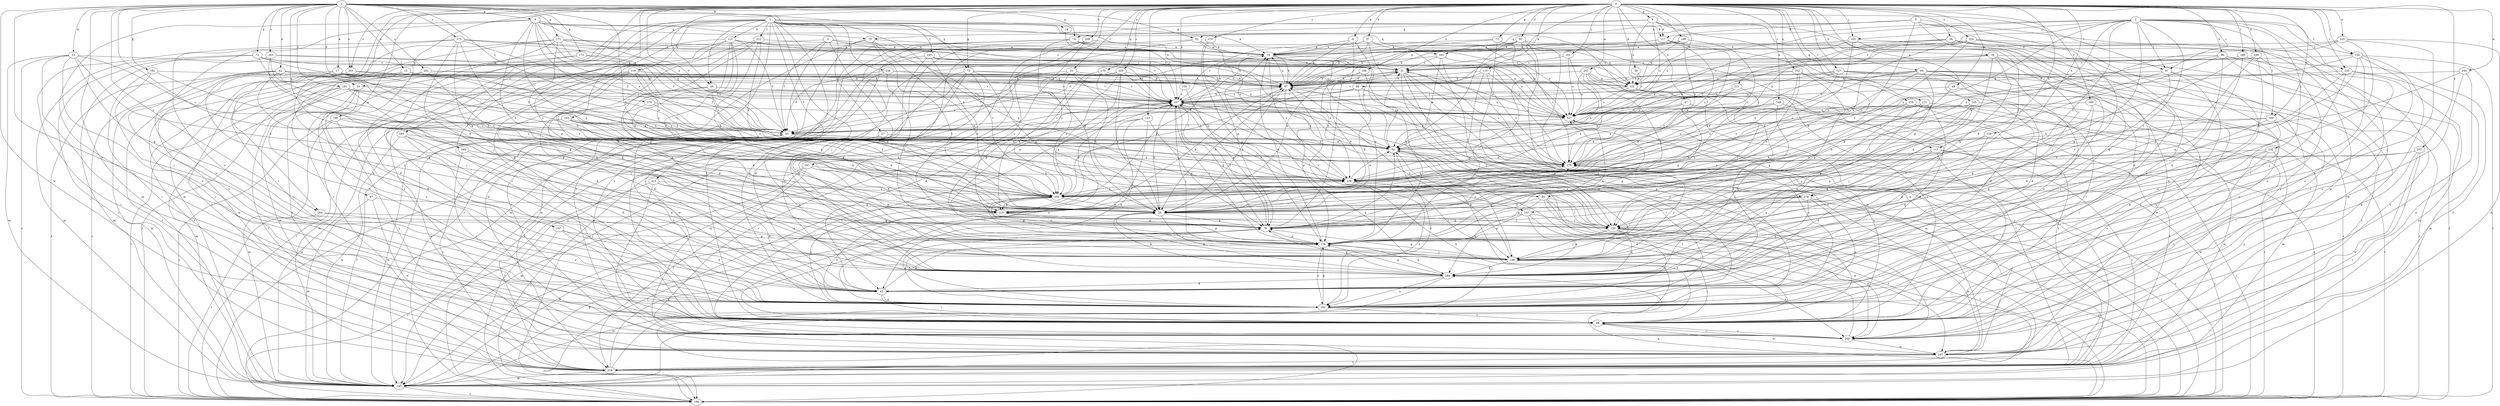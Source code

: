 strict digraph  {
0;
1;
2;
3;
4;
5;
6;
8;
9;
10;
13;
14;
15;
17;
19;
20;
23;
26;
27;
29;
30;
31;
38;
42;
43;
47;
49;
52;
54;
57;
61;
65;
66;
67;
71;
72;
73;
74;
75;
76;
84;
85;
86;
87;
97;
98;
101;
103;
105;
107;
108;
110;
113;
115;
116;
117;
119;
121;
123;
127;
129;
130;
140;
143;
145;
148;
150;
151;
160;
161;
162;
163;
166;
171;
173;
174;
178;
179;
180;
182;
183;
184;
187;
188;
190;
193;
194;
197;
199;
201;
202;
203;
205;
208;
209;
211;
212;
215;
216;
218;
224;
227;
229;
232;
236;
237;
241;
244;
247;
249;
252;
257;
258;
264;
265;
268;
270;
274;
275;
278;
279;
0 -> 6  [label=a];
0 -> 8  [label=a];
0 -> 23  [label=c];
0 -> 26  [label=c];
0 -> 38  [label=d];
0 -> 47  [label=e];
0 -> 49  [label=e];
0 -> 57  [label=f];
0 -> 61  [label=f];
0 -> 65  [label=f];
0 -> 66  [label=g];
0 -> 67  [label=g];
0 -> 71  [label=g];
0 -> 72  [label=g];
0 -> 84  [label=h];
0 -> 97  [label=i];
0 -> 101  [label=j];
0 -> 103  [label=j];
0 -> 110  [label=k];
0 -> 113  [label=k];
0 -> 121  [label=l];
0 -> 123  [label=l];
0 -> 127  [label=l];
0 -> 129  [label=l];
0 -> 140  [label=m];
0 -> 143  [label=n];
0 -> 145  [label=n];
0 -> 148  [label=n];
0 -> 150  [label=n];
0 -> 151  [label=n];
0 -> 160  [label=o];
0 -> 163  [label=p];
0 -> 166  [label=p];
0 -> 178  [label=q];
0 -> 179  [label=q];
0 -> 187  [label=r];
0 -> 188  [label=r];
0 -> 190  [label=r];
0 -> 197  [label=s];
0 -> 199  [label=s];
0 -> 201  [label=s];
0 -> 208  [label=t];
0 -> 209  [label=t];
0 -> 218  [label=u];
0 -> 224  [label=u];
0 -> 229  [label=v];
0 -> 232  [label=v];
0 -> 241  [label=w];
0 -> 244  [label=w];
0 -> 249  [label=x];
0 -> 252  [label=x];
0 -> 257  [label=x];
0 -> 264  [label=y];
0 -> 270  [label=z];
1 -> 9  [label=a];
1 -> 13  [label=b];
1 -> 14  [label=b];
1 -> 15  [label=b];
1 -> 17  [label=b];
1 -> 19  [label=b];
1 -> 42  [label=d];
1 -> 52  [label=e];
1 -> 72  [label=g];
1 -> 73  [label=g];
1 -> 74  [label=g];
1 -> 85  [label=h];
1 -> 97  [label=i];
1 -> 140  [label=m];
1 -> 161  [label=o];
1 -> 162  [label=o];
1 -> 171  [label=p];
1 -> 173  [label=p];
1 -> 180  [label=q];
1 -> 182  [label=q];
1 -> 201  [label=s];
1 -> 202  [label=s];
1 -> 203  [label=s];
1 -> 205  [label=s];
1 -> 247  [label=w];
1 -> 264  [label=y];
1 -> 274  [label=z];
1 -> 275  [label=z];
2 -> 85  [label=h];
2 -> 86  [label=h];
2 -> 87  [label=h];
2 -> 97  [label=i];
2 -> 98  [label=i];
2 -> 103  [label=j];
2 -> 105  [label=j];
2 -> 107  [label=j];
2 -> 129  [label=l];
2 -> 130  [label=l];
2 -> 209  [label=t];
2 -> 211  [label=t];
2 -> 227  [label=u];
2 -> 232  [label=v];
2 -> 258  [label=x];
2 -> 278  [label=z];
3 -> 26  [label=c];
3 -> 27  [label=c];
3 -> 43  [label=d];
3 -> 87  [label=h];
3 -> 98  [label=i];
3 -> 113  [label=k];
3 -> 115  [label=k];
3 -> 116  [label=k];
3 -> 117  [label=k];
3 -> 174  [label=p];
3 -> 183  [label=q];
3 -> 193  [label=r];
3 -> 194  [label=r];
3 -> 212  [label=t];
3 -> 215  [label=t];
3 -> 216  [label=t];
3 -> 236  [label=v];
3 -> 265  [label=y];
3 -> 268  [label=y];
3 -> 107  [label=q];
4 -> 10  [label=a];
4 -> 19  [label=b];
4 -> 65  [label=f];
4 -> 108  [label=j];
4 -> 227  [label=u];
4 -> 268  [label=y];
5 -> 29  [label=c];
5 -> 52  [label=e];
5 -> 98  [label=i];
5 -> 117  [label=k];
5 -> 183  [label=q];
5 -> 184  [label=q];
5 -> 205  [label=s];
5 -> 247  [label=w];
6 -> 10  [label=a];
6 -> 54  [label=e];
6 -> 87  [label=h];
6 -> 174  [label=p];
8 -> 30  [label=c];
8 -> 74  [label=g];
8 -> 75  [label=g];
8 -> 117  [label=k];
8 -> 151  [label=n];
8 -> 174  [label=p];
8 -> 227  [label=u];
8 -> 278  [label=z];
9 -> 10  [label=a];
9 -> 20  [label=b];
9 -> 54  [label=e];
9 -> 65  [label=f];
9 -> 75  [label=g];
9 -> 98  [label=i];
9 -> 162  [label=o];
9 -> 227  [label=u];
9 -> 237  [label=v];
9 -> 278  [label=z];
9 -> 279  [label=z];
10 -> 31  [label=c];
10 -> 87  [label=h];
10 -> 119  [label=k];
10 -> 130  [label=l];
10 -> 258  [label=x];
13 -> 20  [label=b];
13 -> 31  [label=c];
13 -> 76  [label=g];
13 -> 98  [label=i];
13 -> 140  [label=m];
13 -> 162  [label=o];
13 -> 194  [label=r];
13 -> 205  [label=s];
14 -> 237  [label=v];
15 -> 87  [label=h];
15 -> 98  [label=i];
15 -> 108  [label=j];
15 -> 237  [label=v];
15 -> 279  [label=z];
17 -> 54  [label=e];
17 -> 76  [label=g];
17 -> 87  [label=h];
17 -> 108  [label=j];
17 -> 194  [label=r];
17 -> 258  [label=x];
19 -> 43  [label=d];
19 -> 140  [label=m];
19 -> 162  [label=o];
19 -> 237  [label=v];
19 -> 268  [label=y];
20 -> 76  [label=g];
20 -> 87  [label=h];
20 -> 108  [label=j];
20 -> 130  [label=l];
20 -> 184  [label=q];
20 -> 279  [label=z];
23 -> 20  [label=b];
23 -> 87  [label=h];
23 -> 140  [label=m];
23 -> 194  [label=r];
23 -> 205  [label=s];
23 -> 237  [label=v];
26 -> 43  [label=d];
26 -> 119  [label=k];
26 -> 227  [label=u];
26 -> 237  [label=v];
27 -> 54  [label=e];
27 -> 98  [label=i];
27 -> 184  [label=q];
29 -> 10  [label=a];
29 -> 43  [label=d];
29 -> 54  [label=e];
29 -> 162  [label=o];
29 -> 216  [label=t];
29 -> 237  [label=v];
30 -> 31  [label=c];
30 -> 43  [label=d];
30 -> 65  [label=f];
30 -> 108  [label=j];
30 -> 174  [label=p];
30 -> 194  [label=r];
30 -> 268  [label=y];
31 -> 87  [label=h];
31 -> 98  [label=i];
31 -> 140  [label=m];
31 -> 162  [label=o];
31 -> 194  [label=r];
31 -> 227  [label=u];
38 -> 151  [label=n];
38 -> 237  [label=v];
42 -> 65  [label=f];
42 -> 87  [label=h];
42 -> 151  [label=n];
42 -> 162  [label=o];
42 -> 174  [label=p];
42 -> 184  [label=q];
42 -> 194  [label=r];
42 -> 205  [label=s];
43 -> 98  [label=i];
43 -> 162  [label=o];
43 -> 174  [label=p];
47 -> 54  [label=e];
47 -> 76  [label=g];
47 -> 194  [label=r];
47 -> 227  [label=u];
47 -> 279  [label=z];
49 -> 20  [label=b];
49 -> 98  [label=i];
49 -> 237  [label=v];
52 -> 10  [label=a];
52 -> 54  [label=e];
52 -> 184  [label=q];
52 -> 194  [label=r];
52 -> 227  [label=u];
54 -> 31  [label=c];
54 -> 108  [label=j];
54 -> 162  [label=o];
54 -> 237  [label=v];
54 -> 268  [label=y];
54 -> 279  [label=z];
57 -> 10  [label=a];
57 -> 20  [label=b];
57 -> 216  [label=t];
57 -> 237  [label=v];
57 -> 268  [label=y];
61 -> 10  [label=a];
61 -> 65  [label=f];
61 -> 87  [label=h];
61 -> 130  [label=l];
61 -> 162  [label=o];
61 -> 174  [label=p];
61 -> 194  [label=r];
61 -> 247  [label=w];
65 -> 54  [label=e];
65 -> 140  [label=m];
65 -> 162  [label=o];
65 -> 216  [label=t];
65 -> 237  [label=v];
65 -> 258  [label=x];
66 -> 20  [label=b];
66 -> 65  [label=f];
66 -> 216  [label=t];
66 -> 237  [label=v];
67 -> 119  [label=k];
67 -> 140  [label=m];
67 -> 247  [label=w];
71 -> 10  [label=a];
71 -> 87  [label=h];
71 -> 151  [label=n];
71 -> 162  [label=o];
71 -> 279  [label=z];
72 -> 20  [label=b];
72 -> 43  [label=d];
72 -> 151  [label=n];
72 -> 184  [label=q];
72 -> 194  [label=r];
72 -> 247  [label=w];
72 -> 279  [label=z];
73 -> 31  [label=c];
73 -> 87  [label=h];
73 -> 140  [label=m];
73 -> 205  [label=s];
73 -> 216  [label=t];
73 -> 258  [label=x];
74 -> 10  [label=a];
74 -> 20  [label=b];
74 -> 31  [label=c];
74 -> 140  [label=m];
74 -> 162  [label=o];
74 -> 216  [label=t];
74 -> 227  [label=u];
75 -> 10  [label=a];
75 -> 20  [label=b];
75 -> 130  [label=l];
75 -> 194  [label=r];
75 -> 205  [label=s];
75 -> 247  [label=w];
76 -> 31  [label=c];
76 -> 54  [label=e];
76 -> 162  [label=o];
76 -> 174  [label=p];
76 -> 237  [label=v];
76 -> 279  [label=z];
84 -> 43  [label=d];
84 -> 87  [label=h];
84 -> 130  [label=l];
84 -> 162  [label=o];
84 -> 194  [label=r];
84 -> 227  [label=u];
84 -> 258  [label=x];
84 -> 268  [label=y];
84 -> 279  [label=z];
85 -> 20  [label=b];
85 -> 130  [label=l];
85 -> 184  [label=q];
85 -> 194  [label=r];
85 -> 216  [label=t];
85 -> 247  [label=w];
86 -> 20  [label=b];
86 -> 31  [label=c];
86 -> 140  [label=m];
86 -> 174  [label=p];
86 -> 205  [label=s];
86 -> 216  [label=t];
86 -> 247  [label=w];
87 -> 10  [label=a];
87 -> 20  [label=b];
87 -> 31  [label=c];
87 -> 174  [label=p];
87 -> 227  [label=u];
87 -> 237  [label=v];
97 -> 43  [label=d];
97 -> 119  [label=k];
97 -> 130  [label=l];
97 -> 151  [label=n];
97 -> 162  [label=o];
98 -> 227  [label=u];
98 -> 247  [label=w];
98 -> 268  [label=y];
101 -> 31  [label=c];
101 -> 227  [label=u];
101 -> 258  [label=x];
103 -> 10  [label=a];
103 -> 54  [label=e];
103 -> 108  [label=j];
103 -> 205  [label=s];
103 -> 268  [label=y];
105 -> 20  [label=b];
105 -> 162  [label=o];
105 -> 247  [label=w];
105 -> 268  [label=y];
105 -> 279  [label=z];
107 -> 76  [label=g];
107 -> 98  [label=i];
107 -> 130  [label=l];
107 -> 174  [label=p];
107 -> 184  [label=q];
108 -> 76  [label=g];
108 -> 87  [label=h];
108 -> 98  [label=i];
108 -> 184  [label=q];
108 -> 268  [label=y];
108 -> 279  [label=z];
110 -> 87  [label=h];
110 -> 174  [label=p];
110 -> 227  [label=u];
110 -> 237  [label=v];
110 -> 279  [label=z];
113 -> 43  [label=d];
113 -> 98  [label=i];
113 -> 184  [label=q];
113 -> 194  [label=r];
113 -> 216  [label=t];
113 -> 258  [label=x];
113 -> 279  [label=z];
115 -> 10  [label=a];
115 -> 54  [label=e];
115 -> 65  [label=f];
115 -> 98  [label=i];
115 -> 119  [label=k];
115 -> 184  [label=q];
115 -> 205  [label=s];
115 -> 237  [label=v];
115 -> 258  [label=x];
115 -> 268  [label=y];
116 -> 43  [label=d];
116 -> 65  [label=f];
116 -> 140  [label=m];
116 -> 151  [label=n];
116 -> 174  [label=p];
116 -> 194  [label=r];
116 -> 237  [label=v];
116 -> 258  [label=x];
117 -> 10  [label=a];
117 -> 20  [label=b];
117 -> 87  [label=h];
117 -> 258  [label=x];
117 -> 279  [label=z];
119 -> 76  [label=g];
119 -> 87  [label=h];
119 -> 162  [label=o];
119 -> 174  [label=p];
119 -> 237  [label=v];
121 -> 43  [label=d];
121 -> 119  [label=k];
121 -> 140  [label=m];
121 -> 184  [label=q];
121 -> 227  [label=u];
123 -> 43  [label=d];
123 -> 65  [label=f];
123 -> 76  [label=g];
123 -> 98  [label=i];
123 -> 162  [label=o];
127 -> 54  [label=e];
127 -> 98  [label=i];
127 -> 151  [label=n];
127 -> 194  [label=r];
127 -> 205  [label=s];
127 -> 216  [label=t];
127 -> 247  [label=w];
127 -> 258  [label=x];
129 -> 31  [label=c];
129 -> 98  [label=i];
129 -> 108  [label=j];
129 -> 130  [label=l];
129 -> 162  [label=o];
129 -> 194  [label=r];
129 -> 279  [label=z];
130 -> 54  [label=e];
130 -> 108  [label=j];
130 -> 162  [label=o];
130 -> 184  [label=q];
130 -> 194  [label=r];
130 -> 237  [label=v];
130 -> 247  [label=w];
130 -> 268  [label=y];
140 -> 20  [label=b];
140 -> 54  [label=e];
140 -> 65  [label=f];
140 -> 76  [label=g];
140 -> 194  [label=r];
143 -> 10  [label=a];
143 -> 108  [label=j];
143 -> 130  [label=l];
143 -> 140  [label=m];
143 -> 227  [label=u];
143 -> 279  [label=z];
145 -> 108  [label=j];
145 -> 174  [label=p];
145 -> 184  [label=q];
145 -> 194  [label=r];
145 -> 227  [label=u];
148 -> 43  [label=d];
148 -> 119  [label=k];
148 -> 184  [label=q];
148 -> 227  [label=u];
148 -> 258  [label=x];
150 -> 76  [label=g];
150 -> 237  [label=v];
151 -> 43  [label=d];
151 -> 130  [label=l];
151 -> 216  [label=t];
151 -> 227  [label=u];
151 -> 237  [label=v];
160 -> 20  [label=b];
160 -> 87  [label=h];
160 -> 108  [label=j];
160 -> 258  [label=x];
161 -> 108  [label=j];
161 -> 194  [label=r];
161 -> 216  [label=t];
161 -> 227  [label=u];
161 -> 237  [label=v];
161 -> 247  [label=w];
161 -> 279  [label=z];
162 -> 76  [label=g];
162 -> 98  [label=i];
162 -> 174  [label=p];
163 -> 20  [label=b];
163 -> 65  [label=f];
163 -> 119  [label=k];
163 -> 140  [label=m];
163 -> 205  [label=s];
163 -> 247  [label=w];
163 -> 258  [label=x];
166 -> 20  [label=b];
166 -> 65  [label=f];
166 -> 140  [label=m];
166 -> 194  [label=r];
166 -> 268  [label=y];
171 -> 10  [label=a];
171 -> 20  [label=b];
171 -> 31  [label=c];
171 -> 65  [label=f];
171 -> 98  [label=i];
171 -> 151  [label=n];
171 -> 184  [label=q];
171 -> 216  [label=t];
173 -> 31  [label=c];
173 -> 43  [label=d];
173 -> 65  [label=f];
173 -> 194  [label=r];
174 -> 10  [label=a];
174 -> 108  [label=j];
174 -> 162  [label=o];
174 -> 184  [label=q];
174 -> 205  [label=s];
174 -> 227  [label=u];
174 -> 237  [label=v];
178 -> 76  [label=g];
178 -> 108  [label=j];
178 -> 140  [label=m];
178 -> 194  [label=r];
178 -> 216  [label=t];
178 -> 227  [label=u];
179 -> 87  [label=h];
179 -> 119  [label=k];
179 -> 258  [label=x];
180 -> 98  [label=i];
180 -> 184  [label=q];
180 -> 279  [label=z];
182 -> 87  [label=h];
182 -> 98  [label=i];
182 -> 108  [label=j];
182 -> 205  [label=s];
183 -> 31  [label=c];
183 -> 54  [label=e];
183 -> 65  [label=f];
183 -> 247  [label=w];
183 -> 279  [label=z];
184 -> 20  [label=b];
184 -> 43  [label=d];
184 -> 76  [label=g];
184 -> 140  [label=m];
184 -> 162  [label=o];
184 -> 174  [label=p];
187 -> 119  [label=k];
187 -> 140  [label=m];
187 -> 174  [label=p];
187 -> 194  [label=r];
187 -> 216  [label=t];
187 -> 258  [label=x];
188 -> 20  [label=b];
188 -> 31  [label=c];
188 -> 98  [label=i];
188 -> 184  [label=q];
190 -> 10  [label=a];
190 -> 54  [label=e];
190 -> 87  [label=h];
190 -> 151  [label=n];
190 -> 279  [label=z];
193 -> 20  [label=b];
193 -> 31  [label=c];
193 -> 43  [label=d];
193 -> 194  [label=r];
193 -> 227  [label=u];
194 -> 87  [label=h];
194 -> 184  [label=q];
194 -> 279  [label=z];
197 -> 43  [label=d];
197 -> 98  [label=i];
197 -> 174  [label=p];
197 -> 194  [label=r];
199 -> 98  [label=i];
199 -> 174  [label=p];
199 -> 184  [label=q];
199 -> 227  [label=u];
201 -> 87  [label=h];
201 -> 140  [label=m];
201 -> 151  [label=n];
201 -> 216  [label=t];
201 -> 247  [label=w];
201 -> 258  [label=x];
202 -> 20  [label=b];
202 -> 151  [label=n];
202 -> 162  [label=o];
202 -> 216  [label=t];
202 -> 237  [label=v];
203 -> 20  [label=b];
203 -> 31  [label=c];
203 -> 140  [label=m];
203 -> 205  [label=s];
203 -> 237  [label=v];
205 -> 20  [label=b];
205 -> 31  [label=c];
205 -> 119  [label=k];
205 -> 162  [label=o];
205 -> 174  [label=p];
205 -> 194  [label=r];
205 -> 258  [label=x];
208 -> 10  [label=a];
208 -> 130  [label=l];
208 -> 140  [label=m];
208 -> 174  [label=p];
208 -> 205  [label=s];
209 -> 43  [label=d];
209 -> 65  [label=f];
209 -> 98  [label=i];
209 -> 108  [label=j];
209 -> 205  [label=s];
211 -> 237  [label=v];
211 -> 258  [label=x];
211 -> 279  [label=z];
212 -> 10  [label=a];
212 -> 20  [label=b];
212 -> 98  [label=i];
212 -> 174  [label=p];
212 -> 184  [label=q];
212 -> 258  [label=x];
215 -> 43  [label=d];
215 -> 184  [label=q];
215 -> 205  [label=s];
215 -> 216  [label=t];
215 -> 268  [label=y];
216 -> 10  [label=a];
216 -> 76  [label=g];
216 -> 140  [label=m];
218 -> 54  [label=e];
218 -> 76  [label=g];
218 -> 184  [label=q];
224 -> 10  [label=a];
224 -> 31  [label=c];
224 -> 162  [label=o];
224 -> 174  [label=p];
224 -> 205  [label=s];
224 -> 247  [label=w];
224 -> 258  [label=x];
224 -> 279  [label=z];
227 -> 65  [label=f];
227 -> 162  [label=o];
227 -> 174  [label=p];
229 -> 20  [label=b];
229 -> 43  [label=d];
229 -> 65  [label=f];
229 -> 76  [label=g];
229 -> 87  [label=h];
229 -> 174  [label=p];
229 -> 258  [label=x];
232 -> 108  [label=j];
232 -> 119  [label=k];
232 -> 140  [label=m];
232 -> 151  [label=n];
232 -> 247  [label=w];
236 -> 65  [label=f];
236 -> 87  [label=h];
236 -> 130  [label=l];
236 -> 227  [label=u];
236 -> 268  [label=y];
237 -> 10  [label=a];
237 -> 20  [label=b];
237 -> 76  [label=g];
237 -> 87  [label=h];
237 -> 108  [label=j];
237 -> 205  [label=s];
237 -> 227  [label=u];
241 -> 20  [label=b];
241 -> 87  [label=h];
241 -> 98  [label=i];
241 -> 151  [label=n];
241 -> 205  [label=s];
241 -> 216  [label=t];
241 -> 227  [label=u];
244 -> 151  [label=n];
244 -> 162  [label=o];
244 -> 258  [label=x];
244 -> 268  [label=y];
247 -> 216  [label=t];
247 -> 237  [label=v];
249 -> 31  [label=c];
249 -> 76  [label=g];
249 -> 162  [label=o];
249 -> 184  [label=q];
252 -> 20  [label=b];
252 -> 43  [label=d];
252 -> 87  [label=h];
252 -> 174  [label=p];
252 -> 205  [label=s];
252 -> 227  [label=u];
257 -> 205  [label=s];
257 -> 216  [label=t];
257 -> 247  [label=w];
257 -> 268  [label=y];
257 -> 279  [label=z];
258 -> 54  [label=e];
258 -> 108  [label=j];
258 -> 130  [label=l];
258 -> 162  [label=o];
258 -> 205  [label=s];
258 -> 237  [label=v];
264 -> 76  [label=g];
264 -> 162  [label=o];
264 -> 194  [label=r];
265 -> 43  [label=d];
265 -> 54  [label=e];
265 -> 98  [label=i];
265 -> 140  [label=m];
265 -> 162  [label=o];
268 -> 54  [label=e];
268 -> 98  [label=i];
268 -> 237  [label=v];
268 -> 247  [label=w];
270 -> 10  [label=a];
270 -> 76  [label=g];
270 -> 174  [label=p];
274 -> 174  [label=p];
274 -> 227  [label=u];
274 -> 279  [label=z];
275 -> 10  [label=a];
275 -> 65  [label=f];
275 -> 108  [label=j];
275 -> 119  [label=k];
275 -> 151  [label=n];
275 -> 162  [label=o];
275 -> 205  [label=s];
275 -> 216  [label=t];
275 -> 227  [label=u];
278 -> 76  [label=g];
278 -> 119  [label=k];
278 -> 130  [label=l];
278 -> 162  [label=o];
278 -> 184  [label=q];
278 -> 194  [label=r];
279 -> 31  [label=c];
279 -> 87  [label=h];
279 -> 194  [label=r];
279 -> 258  [label=x];
}
